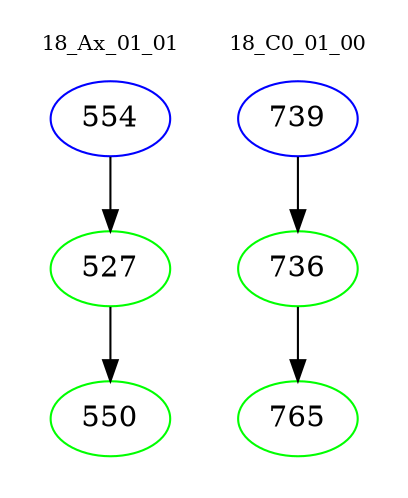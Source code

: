 digraph{
subgraph cluster_0 {
color = white
label = "18_Ax_01_01";
fontsize=10;
T0_554 [label="554", color="blue"]
T0_554 -> T0_527 [color="black"]
T0_527 [label="527", color="green"]
T0_527 -> T0_550 [color="black"]
T0_550 [label="550", color="green"]
}
subgraph cluster_1 {
color = white
label = "18_C0_01_00";
fontsize=10;
T1_739 [label="739", color="blue"]
T1_739 -> T1_736 [color="black"]
T1_736 [label="736", color="green"]
T1_736 -> T1_765 [color="black"]
T1_765 [label="765", color="green"]
}
}

